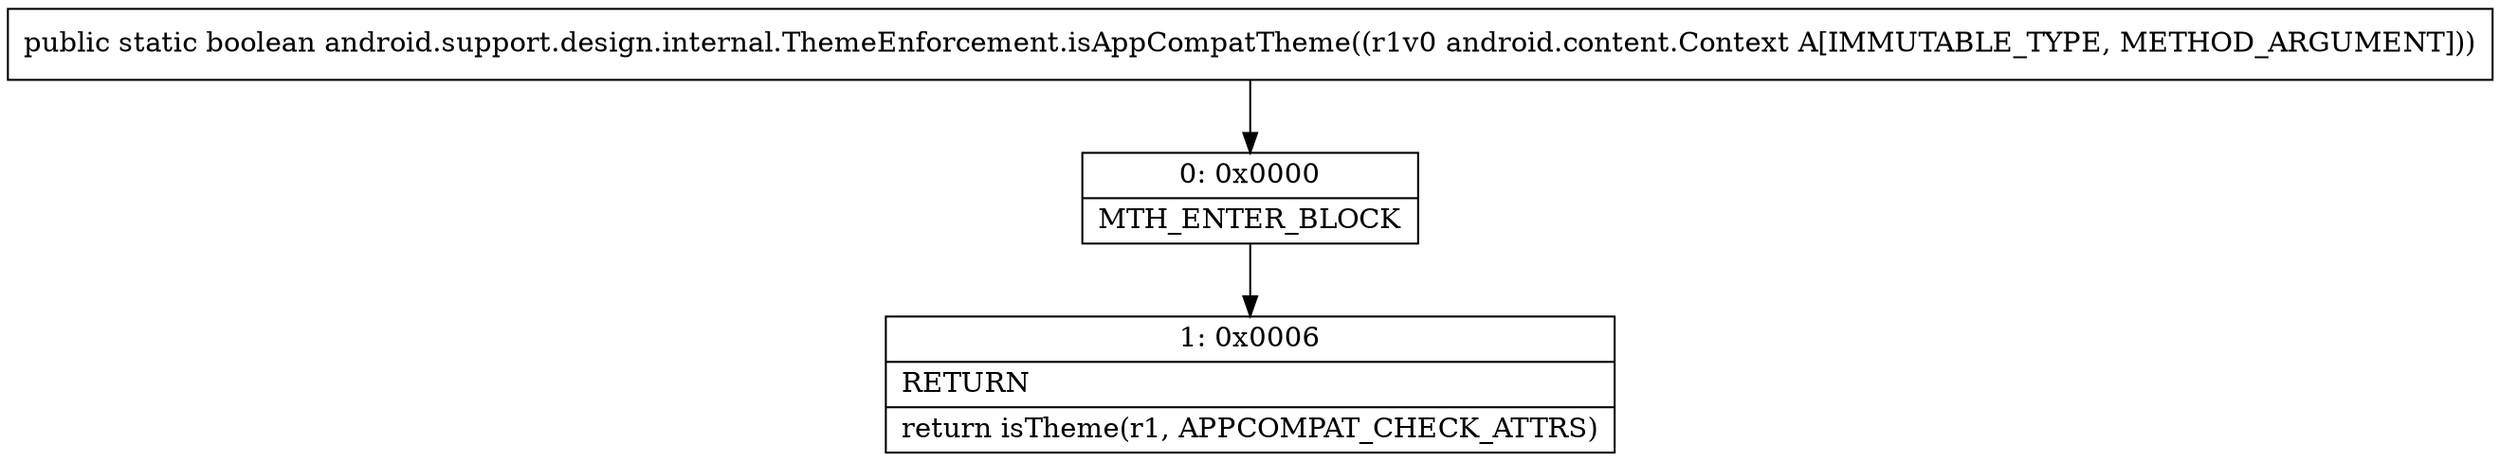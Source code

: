 digraph "CFG forandroid.support.design.internal.ThemeEnforcement.isAppCompatTheme(Landroid\/content\/Context;)Z" {
Node_0 [shape=record,label="{0\:\ 0x0000|MTH_ENTER_BLOCK\l}"];
Node_1 [shape=record,label="{1\:\ 0x0006|RETURN\l|return isTheme(r1, APPCOMPAT_CHECK_ATTRS)\l}"];
MethodNode[shape=record,label="{public static boolean android.support.design.internal.ThemeEnforcement.isAppCompatTheme((r1v0 android.content.Context A[IMMUTABLE_TYPE, METHOD_ARGUMENT])) }"];
MethodNode -> Node_0;
Node_0 -> Node_1;
}

